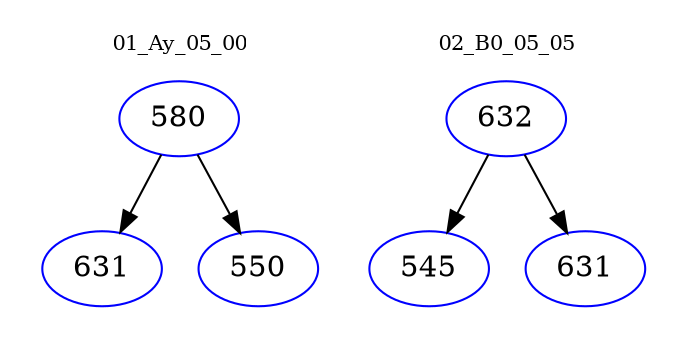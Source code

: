 digraph{
subgraph cluster_0 {
color = white
label = "01_Ay_05_00";
fontsize=10;
T0_580 [label="580", color="blue"]
T0_580 -> T0_631 [color="black"]
T0_631 [label="631", color="blue"]
T0_580 -> T0_550 [color="black"]
T0_550 [label="550", color="blue"]
}
subgraph cluster_1 {
color = white
label = "02_B0_05_05";
fontsize=10;
T1_632 [label="632", color="blue"]
T1_632 -> T1_545 [color="black"]
T1_545 [label="545", color="blue"]
T1_632 -> T1_631 [color="black"]
T1_631 [label="631", color="blue"]
}
}
